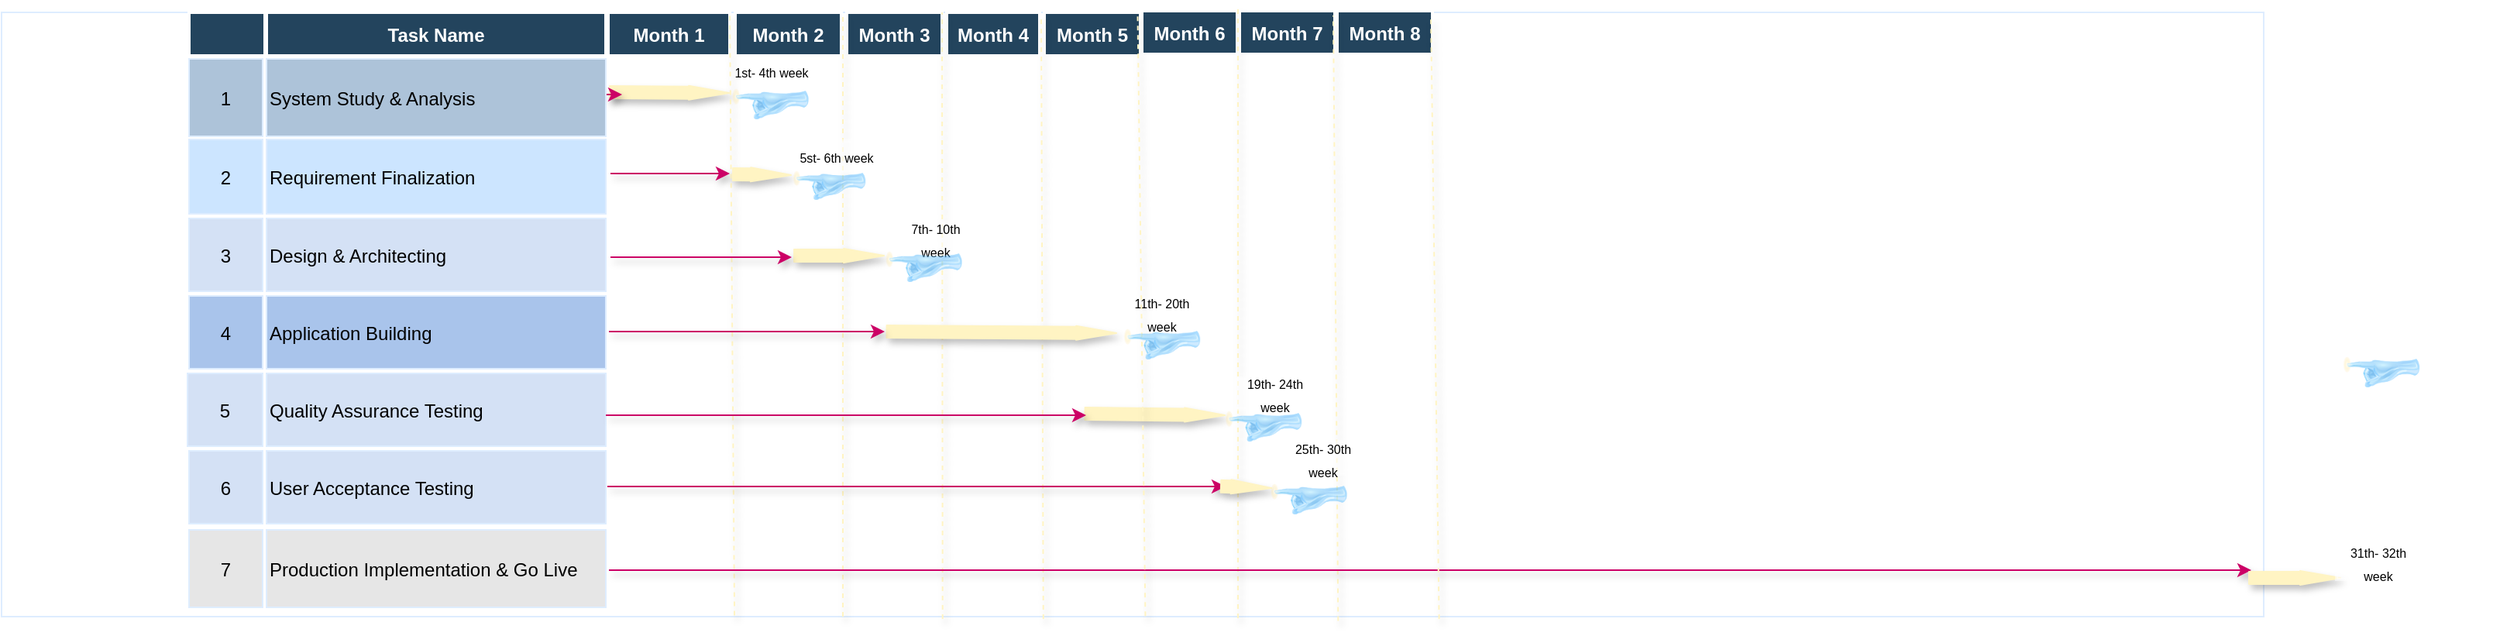 <mxfile version="13.6.2" type="github">
  <diagram name="Page-1" id="8378b5f6-a2b2-b727-a746-972ab9d02e00">
    <mxGraphModel dx="4625" dy="493" grid="1" gridSize="10" guides="1" tooltips="1" connect="0" arrows="1" fold="1" page="1" pageScale="1.5" pageWidth="1169" pageHeight="827" background="#ffffff" math="0" shadow="0">
      <root>
        <mxCell id="0" />
        <mxCell id="1" parent="0" />
        <mxCell id="iz-O9aYa_GpuZ4qTTY7D-351" value="" style="align=left;strokeColor=#DEEDFF" parent="1" vertex="1">
          <mxGeometry x="-1930" y="30" width="1460" height="390" as="geometry" />
        </mxCell>
        <mxCell id="63" value="1" style="strokeColor=#DEEDFF;fillColor=#ADC3D9" parent="1" vertex="1">
          <mxGeometry x="-1809" y="60" width="47.5" height="50" as="geometry" />
        </mxCell>
        <mxCell id="64" value="System Study &amp; Analysis" style="align=left;strokeColor=#DEEDFF;fillColor=#ADC3D9" parent="1" vertex="1">
          <mxGeometry x="-1759" y="60" width="219" height="50" as="geometry" />
        </mxCell>
        <mxCell id="69" value="2" style="strokeColor=#DEEDFF;fillColor=#CCE5FF" parent="1" vertex="1">
          <mxGeometry x="-1809" y="112" width="47.5" height="48" as="geometry" />
        </mxCell>
        <mxCell id="iz-O9aYa_GpuZ4qTTY7D-308" value="" style="edgeStyle=orthogonalEdgeStyle;rounded=0;orthogonalLoop=1;jettySize=auto;html=1;shadow=1;strokeColor=#CC0066;fillColor=#FFF4C3;" parent="1" edge="1">
          <mxGeometry relative="1" as="geometry">
            <mxPoint x="-1537" y="134" as="sourcePoint" />
            <mxPoint x="-1460" y="134" as="targetPoint" />
          </mxGeometry>
        </mxCell>
        <mxCell id="70" value="Requirement Finalization" style="align=left;strokeColor=#DEEDFF;fillColor=#CCE5FF" parent="1" vertex="1">
          <mxGeometry x="-1759" y="112" width="219" height="48" as="geometry" />
        </mxCell>
        <mxCell id="74" value="3" style="strokeColor=#DEEDFF;fillColor=#D4E1F5;" parent="1" vertex="1">
          <mxGeometry x="-1809" y="163" width="47.5" height="47" as="geometry" />
        </mxCell>
        <mxCell id="75" value="Design &amp; Architecting" style="align=left;strokeColor=#DEEDFF;fillColor=#D4E1F5;" parent="1" vertex="1">
          <mxGeometry x="-1759" y="163" width="219" height="47" as="geometry" />
        </mxCell>
        <mxCell id="79" value="4" style="strokeColor=#DEEDFF;fillColor=#A9C4EB;" parent="1" vertex="1">
          <mxGeometry x="-1809" y="213" width="47.5" height="47" as="geometry" />
        </mxCell>
        <mxCell id="80" value="Application Building" style="align=left;strokeColor=#DEEDFF;fillColor=#A9C4EB;" parent="1" vertex="1">
          <mxGeometry x="-1759" y="213" width="219" height="47" as="geometry" />
        </mxCell>
        <mxCell id="84" value="5" style="strokeColor=#DEEDFF;fillColor=#D4E1F5;" parent="1" vertex="1">
          <mxGeometry x="-1810" y="263" width="48.5" height="47" as="geometry" />
        </mxCell>
        <mxCell id="85" value="Quality Assurance Testing " style="align=left;strokeColor=#DEEDFF;fillColor=#D4E1F5;" parent="1" vertex="1">
          <mxGeometry x="-1759" y="263" width="219" height="47" as="geometry" />
        </mxCell>
        <mxCell id="89" value="6" style="strokeColor=#DEEDFF;fillColor=#D4E1F5;" parent="1" vertex="1">
          <mxGeometry x="-1809" y="313" width="47.5" height="47" as="geometry" />
        </mxCell>
        <mxCell id="90" value="User Acceptance Testing" style="align=left;strokeColor=#DEEDFF;fillColor=#D4E1F5;" parent="1" vertex="1">
          <mxGeometry x="-1759" y="313" width="219" height="47" as="geometry" />
        </mxCell>
        <mxCell id="94" value="7" style="strokeColor=#DEEDFF;fillColor=#E6E6E6;" parent="1" vertex="1">
          <mxGeometry x="-1809" y="364" width="47.5" height="50" as="geometry" />
        </mxCell>
        <mxCell id="95" value="Production Implementation &amp; Go Live" style="align=left;strokeColor=#DEEDFF;fillColor=#E6E6E6;" parent="1" vertex="1">
          <mxGeometry x="-1759" y="364" width="219" height="50" as="geometry" />
        </mxCell>
        <mxCell id="4" value="Month 1" style="fillColor=#23445D;strokeColor=#FFFFFF;strokeWidth=2;fontColor=#FFFFFF;fontStyle=1" parent="1" vertex="1">
          <mxGeometry x="-1538.5" y="30" width="78.5" height="28" as="geometry" />
        </mxCell>
        <mxCell id="15" value="Month 2" style="fillColor=#23445D;strokeColor=#FFFFFF;strokeWidth=2;fontColor=#FFFFFF;fontStyle=1" parent="1" vertex="1">
          <mxGeometry x="-1456.5" y="30" width="68.5" height="28" as="geometry" />
        </mxCell>
        <mxCell id="23" value="Month 3" style="fillColor=#23445D;strokeColor=#FFFFFF;strokeWidth=2;fontColor=#FFFFFF;fontStyle=1" parent="1" vertex="1">
          <mxGeometry x="-1384.5" y="30" width="61.5" height="28" as="geometry" />
        </mxCell>
        <mxCell id="31" value="Month 4" style="fillColor=#23445D;strokeColor=#FFFFFF;strokeWidth=2;fontColor=#FFFFFF;fontStyle=1" parent="1" vertex="1">
          <mxGeometry x="-1320" y="30" width="60" height="28" as="geometry" />
        </mxCell>
        <mxCell id="39" value="Month 5" style="fillColor=#23445D;strokeColor=#FFFFFF;strokeWidth=2;fontColor=#FFFFFF;fontStyle=1" parent="1" vertex="1">
          <mxGeometry x="-1257" y="30" width="62" height="28" as="geometry" />
        </mxCell>
        <mxCell id="47" value="Month 6" style="fillColor=#23445D;strokeColor=#FFFFFF;strokeWidth=2;fontColor=#FFFFFF;fontStyle=1" parent="1" vertex="1">
          <mxGeometry x="-1194" y="29" width="61.5" height="28" as="geometry" />
        </mxCell>
        <mxCell id="55" value="Month 7" style="fillColor=#23445D;strokeColor=#FFFFFF;strokeWidth=2;fontColor=#FFFFFF;fontStyle=1" parent="1" vertex="1">
          <mxGeometry x="-1131" y="29" width="61.5" height="28" as="geometry" />
        </mxCell>
        <mxCell id="iz-O9aYa_GpuZ4qTTY7D-278" value="Month 8" style="fillColor=#23445D;strokeColor=#FFFFFF;strokeWidth=2;fontColor=#FFFFFF;fontStyle=1" parent="1" vertex="1">
          <mxGeometry x="-1068" y="29" width="61.5" height="28" as="geometry" />
        </mxCell>
        <mxCell id="iz-O9aYa_GpuZ4qTTY7D-280" value="Task Name" style="fillColor=#23445D;strokeColor=#FFFFFF;strokeWidth=2;fontColor=#FFFFFF;fontStyle=1" parent="1" vertex="1">
          <mxGeometry x="-1759" y="30" width="219" height="28" as="geometry" />
        </mxCell>
        <mxCell id="iz-O9aYa_GpuZ4qTTY7D-284" value="" style="fillColor=#23445D;strokeColor=#FFFFFF;strokeWidth=2;fontColor=#FFFFFF;fontStyle=1" parent="1" vertex="1">
          <mxGeometry x="-1809" y="30" width="49" height="28" as="geometry" />
        </mxCell>
        <mxCell id="iz-O9aYa_GpuZ4qTTY7D-286" value="" style="shape=flexArrow;endArrow=classic;html=1;endWidth=0;endSize=8.33;width=8;strokeColor=#FFF4C3;fillColor=#FFF4C3;shadow=1;" parent="1" edge="1">
          <mxGeometry width="50" height="50" relative="1" as="geometry">
            <mxPoint x="-1538" y="81.5" as="sourcePoint" />
            <mxPoint x="-1460" y="82" as="targetPoint" />
          </mxGeometry>
        </mxCell>
        <mxCell id="iz-O9aYa_GpuZ4qTTY7D-293" value="&lt;font style=&quot;font-size: 8px&quot;&gt;1st- 4th week&lt;/font&gt;" style="whiteSpace=wrap;html=1;strokeWidth=2;fillColor=#FFFFFF;opacity=50;strokeColor=#FFFFFF;" parent="1" vertex="1">
          <mxGeometry x="-1458.5" y="58" width="50" height="20" as="geometry" />
        </mxCell>
        <mxCell id="iz-O9aYa_GpuZ4qTTY7D-294" value="" style="endArrow=none;dashed=1;html=1;shadow=1;strokeColor=#FFF4C3;fillColor=#FFF4C3;exitX=0.324;exitY=0.998;exitDx=0;exitDy=0;exitPerimeter=0;" parent="1" edge="1" source="iz-O9aYa_GpuZ4qTTY7D-351">
          <mxGeometry width="50" height="50" relative="1" as="geometry">
            <mxPoint x="-1459.5" y="270" as="sourcePoint" />
            <mxPoint x="-1460" y="30" as="targetPoint" />
          </mxGeometry>
        </mxCell>
        <mxCell id="iz-O9aYa_GpuZ4qTTY7D-295" value="" style="endArrow=none;dashed=1;html=1;shadow=1;strokeColor=#FFF4C3;fillColor=#FFF4C3;" parent="1" edge="1">
          <mxGeometry width="50" height="50" relative="1" as="geometry">
            <mxPoint x="-1387" y="420" as="sourcePoint" />
            <mxPoint x="-1387" y="30" as="targetPoint" />
          </mxGeometry>
        </mxCell>
        <mxCell id="iz-O9aYa_GpuZ4qTTY7D-296" value="" style="endArrow=none;dashed=1;html=1;shadow=1;strokeColor=#FFF4C3;fillColor=#FFF4C3;exitX=0.416;exitY=1.004;exitDx=0;exitDy=0;exitPerimeter=0;" parent="1" edge="1">
          <mxGeometry width="50" height="50" relative="1" as="geometry">
            <mxPoint x="-1322.64" y="421.56" as="sourcePoint" />
            <mxPoint x="-1323" y="30" as="targetPoint" />
          </mxGeometry>
        </mxCell>
        <mxCell id="iz-O9aYa_GpuZ4qTTY7D-297" value="" style="endArrow=none;dashed=1;html=1;shadow=1;strokeColor=#FFF4C3;fillColor=#FFF4C3;" parent="1" edge="1">
          <mxGeometry width="50" height="50" relative="1" as="geometry">
            <mxPoint x="-1132" y="421" as="sourcePoint" />
            <mxPoint x="-1132" y="27" as="targetPoint" />
          </mxGeometry>
        </mxCell>
        <mxCell id="iz-O9aYa_GpuZ4qTTY7D-299" value="" style="endArrow=none;dashed=1;html=1;shadow=1;strokeColor=#FFF4C3;fillColor=#FFF4C3;exitX=0.584;exitY=1.007;exitDx=0;exitDy=0;exitPerimeter=0;" parent="1" edge="1">
          <mxGeometry width="50" height="50" relative="1" as="geometry">
            <mxPoint x="-1067.36" y="422.73" as="sourcePoint" />
            <mxPoint x="-1070.5" y="32" as="targetPoint" />
          </mxGeometry>
        </mxCell>
        <mxCell id="iz-O9aYa_GpuZ4qTTY7D-300" value="" style="endArrow=none;dashed=1;html=1;shadow=1;strokeColor=#FFF4C3;fillColor=#FFF4C3;exitX=0.453;exitY=1.004;exitDx=0;exitDy=0;exitPerimeter=0;" parent="1" edge="1">
          <mxGeometry width="50" height="50" relative="1" as="geometry">
            <mxPoint x="-1257.62" y="421.56" as="sourcePoint" />
            <mxPoint x="-1259" y="33" as="targetPoint" />
          </mxGeometry>
        </mxCell>
        <mxCell id="iz-O9aYa_GpuZ4qTTY7D-301" value="" style="shape=flexArrow;endArrow=classic;html=1;endWidth=0;endSize=8.33;width=8;strokeColor=#FFF4C3;fillColor=#FFF4C3;shadow=1;" parent="1" edge="1">
          <mxGeometry width="50" height="50" relative="1" as="geometry">
            <mxPoint x="-1458.5" y="134.5" as="sourcePoint" />
            <mxPoint x="-1420" y="135" as="targetPoint" />
          </mxGeometry>
        </mxCell>
        <mxCell id="iz-O9aYa_GpuZ4qTTY7D-302" value="&lt;font style=&quot;font-size: 8px&quot;&gt;5st- 6th week&lt;/font&gt;" style="whiteSpace=wrap;html=1;strokeWidth=2;fillColor=#FFFFFF;opacity=50;strokeColor=#FFFFFF;" parent="1" vertex="1">
          <mxGeometry x="-1416.5" y="113" width="50" height="20" as="geometry" />
        </mxCell>
        <mxCell id="iz-O9aYa_GpuZ4qTTY7D-303" value="" style="shape=flexArrow;endArrow=classic;html=1;endWidth=0;endSize=8.33;width=8;strokeColor=#FFF4C3;fillColor=#FFF4C3;shadow=1;" parent="1" edge="1">
          <mxGeometry width="50" height="50" relative="1" as="geometry">
            <mxPoint x="-1419" y="187" as="sourcePoint" />
            <mxPoint x="-1360" y="187" as="targetPoint" />
          </mxGeometry>
        </mxCell>
        <mxCell id="iz-O9aYa_GpuZ4qTTY7D-304" value="&lt;font style=&quot;font-size: 8px&quot;&gt;7th- 10th week&lt;/font&gt;" style="whiteSpace=wrap;html=1;strokeWidth=2;fillColor=#FFFFFF;opacity=50;strokeColor=#FFFFFF;" parent="1" vertex="1">
          <mxGeometry x="-1354" y="166" width="54" height="20" as="geometry" />
        </mxCell>
        <mxCell id="iz-O9aYa_GpuZ4qTTY7D-309" value="" style="edgeStyle=orthogonalEdgeStyle;rounded=0;orthogonalLoop=1;jettySize=auto;html=1;shadow=1;strokeColor=#CC0066;fillColor=#FFF4C3;" parent="1" edge="1">
          <mxGeometry relative="1" as="geometry">
            <mxPoint x="-1537" y="188" as="sourcePoint" />
            <mxPoint x="-1420" y="188" as="targetPoint" />
          </mxGeometry>
        </mxCell>
        <mxCell id="iz-O9aYa_GpuZ4qTTY7D-310" value="" style="shape=flexArrow;endArrow=classic;html=1;endWidth=0;endSize=8.33;width=8;strokeColor=#FFF4C3;fillColor=#FFF4C3;shadow=1;" parent="1" edge="1">
          <mxGeometry width="50" height="50" relative="1" as="geometry">
            <mxPoint x="-1359.25" y="236" as="sourcePoint" />
            <mxPoint x="-1210" y="237" as="targetPoint" />
          </mxGeometry>
        </mxCell>
        <mxCell id="iz-O9aYa_GpuZ4qTTY7D-311" value="&lt;font style=&quot;font-size: 8px&quot;&gt;11th- 20th week&lt;/font&gt;" style="whiteSpace=wrap;html=1;strokeWidth=2;fillColor=#FFFFFF;opacity=50;strokeColor=#FFFFFF;" parent="1" vertex="1">
          <mxGeometry x="-1208" y="214" width="54" height="20" as="geometry" />
        </mxCell>
        <mxCell id="iz-O9aYa_GpuZ4qTTY7D-312" value="" style="edgeStyle=orthogonalEdgeStyle;rounded=0;orthogonalLoop=1;jettySize=auto;html=1;shadow=1;strokeColor=#CC0066;fillColor=#FFF4C3;" parent="1" edge="1">
          <mxGeometry relative="1" as="geometry">
            <mxPoint x="-1538" y="236" as="sourcePoint" />
            <mxPoint x="-1360" y="236" as="targetPoint" />
          </mxGeometry>
        </mxCell>
        <mxCell id="iz-O9aYa_GpuZ4qTTY7D-313" value="" style="shape=flexArrow;endArrow=classic;html=1;endWidth=0;endSize=8.33;width=8;strokeColor=#FFF4C3;fillColor=#FFF4C3;shadow=1;" parent="1" edge="1">
          <mxGeometry width="50" height="50" relative="1" as="geometry">
            <mxPoint x="-1231.25" y="289" as="sourcePoint" />
            <mxPoint x="-1140" y="290" as="targetPoint" />
          </mxGeometry>
        </mxCell>
        <mxCell id="iz-O9aYa_GpuZ4qTTY7D-314" value="" style="edgeStyle=orthogonalEdgeStyle;rounded=0;orthogonalLoop=1;jettySize=auto;html=1;shadow=1;strokeColor=#CC0066;fillColor=#FFF4C3;" parent="1" edge="1">
          <mxGeometry relative="1" as="geometry">
            <mxPoint x="-1540" y="290" as="sourcePoint" />
            <mxPoint x="-1230" y="290" as="targetPoint" />
          </mxGeometry>
        </mxCell>
        <mxCell id="iz-O9aYa_GpuZ4qTTY7D-315" value="&lt;font style=&quot;font-size: 8px&quot;&gt;19th- 24th week&lt;/font&gt;" style="whiteSpace=wrap;html=1;strokeWidth=2;fillColor=#FFFFFF;opacity=50;strokeColor=#FFFFFF;" parent="1" vertex="1">
          <mxGeometry x="-1135" y="266" width="54" height="20" as="geometry" />
        </mxCell>
        <mxCell id="iz-O9aYa_GpuZ4qTTY7D-316" value="" style="edgeStyle=orthogonalEdgeStyle;rounded=0;orthogonalLoop=1;jettySize=auto;html=1;shadow=1;strokeColor=#CC0066;fillColor=#FFF4C3;" parent="1" edge="1">
          <mxGeometry relative="1" as="geometry">
            <mxPoint x="-1539" y="336" as="sourcePoint" />
            <mxPoint x="-1140" y="336" as="targetPoint" />
          </mxGeometry>
        </mxCell>
        <mxCell id="iz-O9aYa_GpuZ4qTTY7D-317" value="" style="shape=flexArrow;endArrow=classic;html=1;endWidth=0;endSize=8.33;width=8;strokeColor=#FFF4C3;fillColor=#FFF4C3;shadow=1;" parent="1" edge="1">
          <mxGeometry width="50" height="50" relative="1" as="geometry">
            <mxPoint x="-1143.5" y="335.91" as="sourcePoint" />
            <mxPoint x="-1110" y="337" as="targetPoint" />
          </mxGeometry>
        </mxCell>
        <mxCell id="iz-O9aYa_GpuZ4qTTY7D-318" value="&lt;font style=&quot;font-size: 8px&quot;&gt;25th- 30th week&lt;/font&gt;" style="whiteSpace=wrap;html=1;strokeWidth=2;fillColor=#FFFFFF;opacity=50;strokeColor=#FFFFFF;" parent="1" vertex="1">
          <mxGeometry x="-1105.75" y="307" width="58" height="21" as="geometry" />
        </mxCell>
        <mxCell id="iz-O9aYa_GpuZ4qTTY7D-319" value="" style="edgeStyle=orthogonalEdgeStyle;rounded=0;orthogonalLoop=1;jettySize=auto;html=1;shadow=1;strokeColor=#CC0066;fillColor=#FFF4C3;" parent="1" edge="1">
          <mxGeometry relative="1" as="geometry">
            <mxPoint x="-1538" y="390" as="sourcePoint" />
            <mxPoint x="-478" y="390" as="targetPoint" />
          </mxGeometry>
        </mxCell>
        <mxCell id="iz-O9aYa_GpuZ4qTTY7D-320" value="" style="shape=flexArrow;endArrow=classic;html=1;endWidth=0;endSize=8.33;width=8;strokeColor=#FFF4C3;fillColor=#FFF4C3;shadow=1;" parent="1" edge="1">
          <mxGeometry width="50" height="50" relative="1" as="geometry">
            <mxPoint x="-480" y="395" as="sourcePoint" />
            <mxPoint x="-420" y="395" as="targetPoint" />
          </mxGeometry>
        </mxCell>
        <mxCell id="iz-O9aYa_GpuZ4qTTY7D-321" value="" style="endArrow=none;dashed=1;html=1;shadow=1;strokeColor=#FFF4C3;fillColor=#FFF4C3;exitX=0.63;exitY=1.004;exitDx=0;exitDy=0;exitPerimeter=0;" parent="1" edge="1">
          <mxGeometry width="50" height="50" relative="1" as="geometry">
            <mxPoint x="-1002.2" y="421.56" as="sourcePoint" />
            <mxPoint x="-1007.5" y="33" as="targetPoint" />
          </mxGeometry>
        </mxCell>
        <mxCell id="iz-O9aYa_GpuZ4qTTY7D-322" value="&lt;font style=&quot;font-size: 8px&quot;&gt;31th- 32th week&lt;/font&gt;" style="whiteSpace=wrap;html=1;strokeWidth=2;fillColor=#FFFFFF;opacity=50;strokeColor=#FFFFFF;" parent="1" vertex="1">
          <mxGeometry x="-423" y="374" width="54" height="22" as="geometry" />
        </mxCell>
        <mxCell id="iz-O9aYa_GpuZ4qTTY7D-326" value="" style="image;html=1;image=img/lib/clip_art/computers/Touch_128x128.png;strokeColor=#00FF00;strokeWidth=2;fillColor=#FFB570;opacity=50;rotation=0;direction=east;" parent="1" vertex="1">
          <mxGeometry x="-1410" y="184" width="150.51" height="20" as="geometry" />
        </mxCell>
        <mxCell id="iz-O9aYa_GpuZ4qTTY7D-329" value="" style="endArrow=none;dashed=1;html=1;shadow=1;strokeColor=#FFF4C3;fillColor=#FFF4C3;entryX=1.004;entryY=0.071;entryDx=0;entryDy=0;entryPerimeter=0;exitX=0.507;exitY=0.999;exitDx=0;exitDy=0;exitPerimeter=0;" parent="1" edge="1">
          <mxGeometry width="50" height="50" relative="1" as="geometry">
            <mxPoint x="-1191.78" y="419.61" as="sourcePoint" />
            <mxPoint x="-1196.752" y="31.988" as="targetPoint" />
          </mxGeometry>
        </mxCell>
        <mxCell id="iz-O9aYa_GpuZ4qTTY7D-333" value="" style="image;html=1;image=img/lib/clip_art/computers/Touch_128x128.png;strokeColor=#00FF00;strokeWidth=2;fillColor=#FFB570;opacity=50;rotation=0;direction=east;" parent="1" vertex="1">
          <mxGeometry x="-1256.26" y="234" width="150.51" height="20" as="geometry" />
        </mxCell>
        <mxCell id="iz-O9aYa_GpuZ4qTTY7D-334" value="" style="image;html=1;image=img/lib/clip_art/computers/Touch_128x128.png;strokeColor=#00FF00;strokeWidth=2;fillColor=#FFB570;opacity=50;rotation=0;direction=east;" parent="1" vertex="1">
          <mxGeometry x="-1161.01" y="334" width="149.51" height="20" as="geometry" />
        </mxCell>
        <mxCell id="iz-O9aYa_GpuZ4qTTY7D-335" value="" style="image;html=1;image=img/lib/clip_art/computers/Touch_128x128.png;strokeColor=#00FF00;strokeWidth=2;fillColor=#FFB570;opacity=50;rotation=0;direction=east;" parent="1" vertex="1">
          <mxGeometry x="-469.26" y="252" width="150.51" height="20" as="geometry" />
        </mxCell>
        <mxCell id="iz-O9aYa_GpuZ4qTTY7D-336" value="" style="image;html=1;image=img/lib/clip_art/computers/Touch_128x128.png;strokeColor=#00FF00;strokeWidth=2;fillColor=#FFB570;opacity=50;rotation=0;direction=east;" parent="1" vertex="1">
          <mxGeometry x="-1471" y="132" width="150.51" height="19" as="geometry" />
        </mxCell>
        <mxCell id="iz-O9aYa_GpuZ4qTTY7D-337" value="" style="image;html=1;image=img/lib/clip_art/computers/Touch_128x128.png;strokeColor=#00FF00;strokeWidth=2;fillColor=#FFB570;opacity=50;rotation=0;direction=east;" parent="1" vertex="1">
          <mxGeometry x="-1509" y="79" width="150.51" height="20" as="geometry" />
        </mxCell>
        <mxCell id="iz-O9aYa_GpuZ4qTTY7D-338" value="" style="image;html=1;image=img/lib/clip_art/computers/Touch_128x128.png;strokeColor=#00FF00;strokeWidth=2;fillColor=#FFB570;opacity=50;rotation=0;direction=east;" parent="1" vertex="1">
          <mxGeometry x="-1190.75" y="287" width="150.51" height="20" as="geometry" />
        </mxCell>
        <mxCell id="cnB5Z5DSOOzcix_INMOb-95" value="" style="edgeStyle=orthogonalEdgeStyle;rounded=0;orthogonalLoop=1;jettySize=auto;html=1;shadow=1;strokeColor=#CC0066;fillColor=#FFF4C3;" edge="1" parent="1">
          <mxGeometry relative="1" as="geometry">
            <mxPoint x="-1539.5" y="83" as="sourcePoint" />
            <mxPoint x="-1529.5" y="83" as="targetPoint" />
          </mxGeometry>
        </mxCell>
      </root>
    </mxGraphModel>
  </diagram>
</mxfile>
